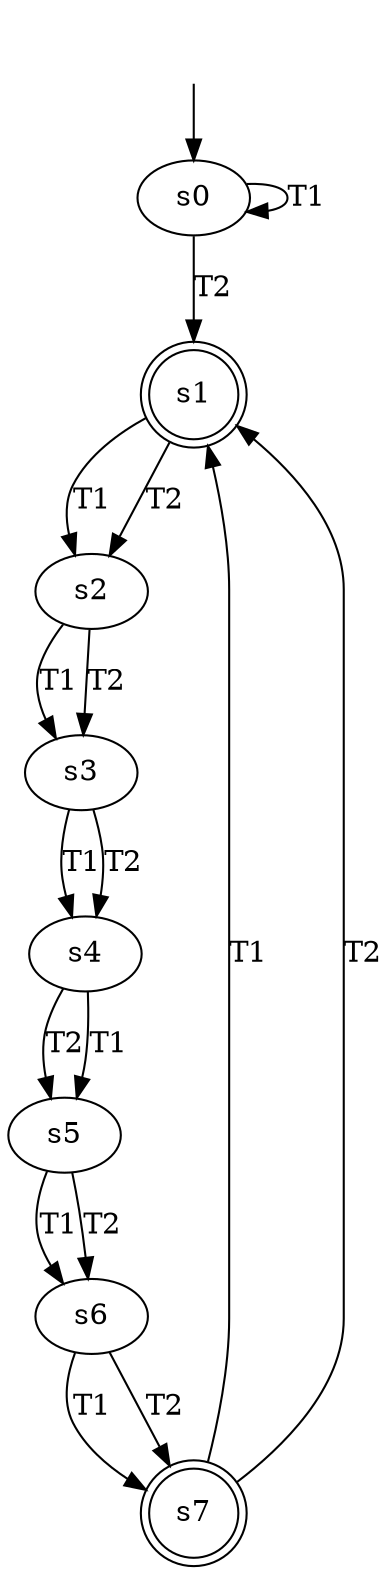 digraph diff {
s0 [label="s0"];
s1 [label="s1", shape=doublecircle];
s2 [label="s2"];
s3 [label="s3"];
s4 [label="s4"];
s5 [label="s5"];
s6 [label="s6"];
s7 [label="s7", shape=doublecircle];
s0 -> s0  [label="T1"];
s0 -> s1  [label="T2"];
s1 -> s2  [label="T1"];
s1 -> s2  [label="T2"];
s2 -> s3  [label="T1"];
s2 -> s3  [label="T2"];
s3 -> s4  [label="T1"];
s3 -> s4  [label="T2"];
s4 -> s5  [label="T2"];
s4 -> s5  [label="T1"];
s5 -> s6  [label="T1"];
s5 -> s6  [label="T2"];
s6 -> s7  [label="T1"];
s6 -> s7  [label="T2"];
s7 -> s1  [label="T1"];
s7 -> s1  [label="T2"];
__start0 [label="", shape=none];
__start0 -> s0  [label=""];
}
